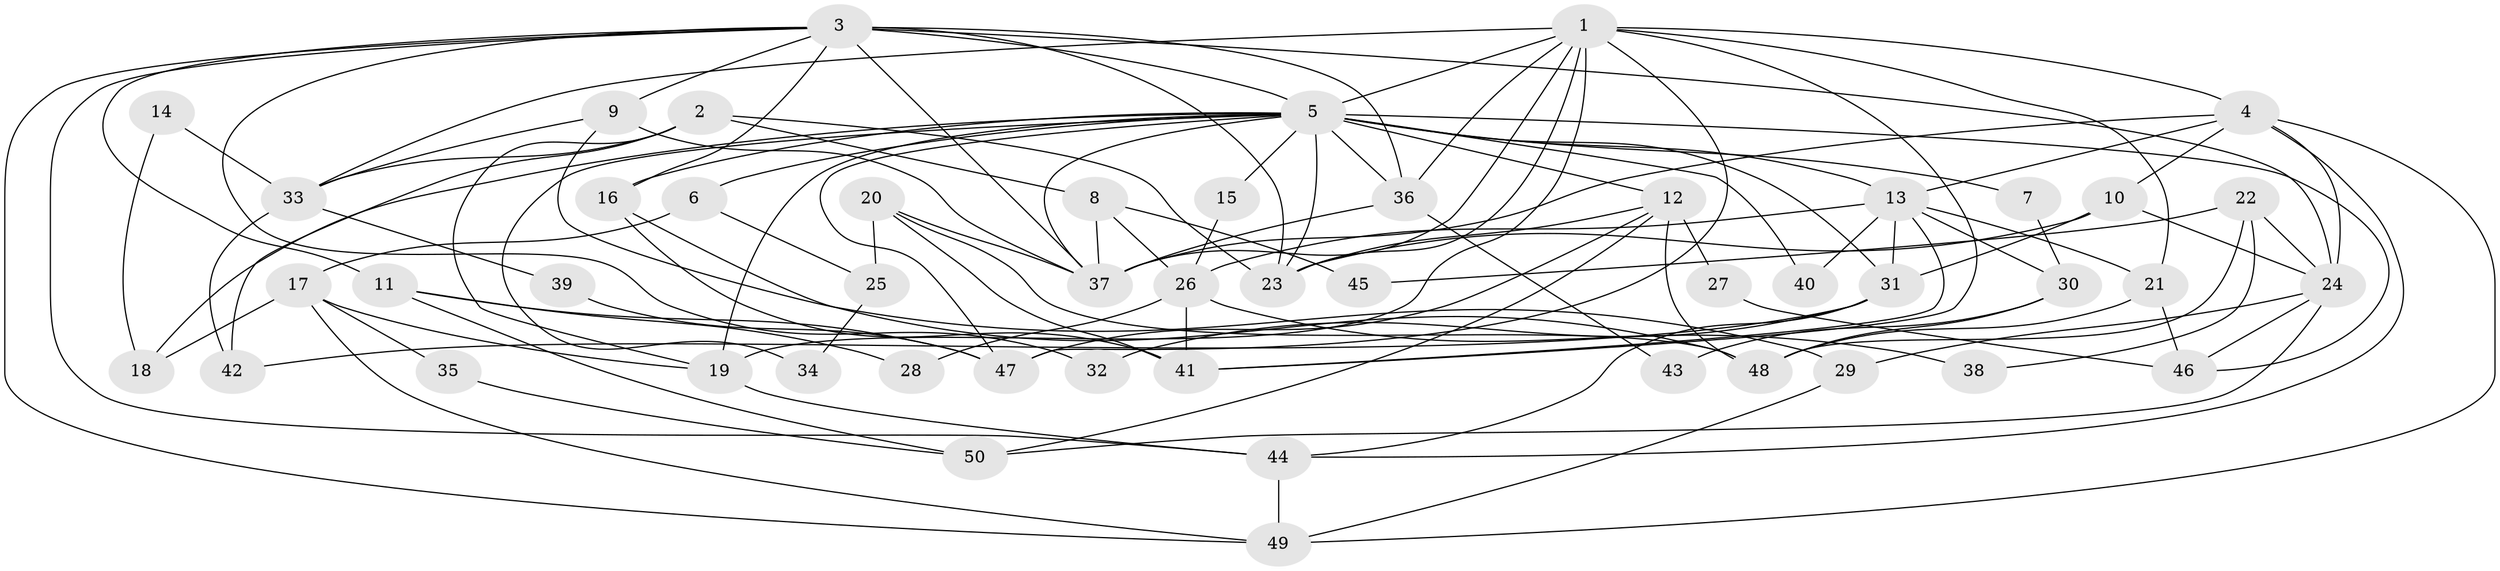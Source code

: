 // original degree distribution, {3: 0.2, 5: 0.15, 2: 0.1875, 4: 0.2875, 7: 0.075, 6: 0.1}
// Generated by graph-tools (version 1.1) at 2025/50/03/04/25 22:50:56]
// undirected, 50 vertices, 115 edges
graph export_dot {
  node [color=gray90,style=filled];
  1;
  2;
  3;
  4;
  5;
  6;
  7;
  8;
  9;
  10;
  11;
  12;
  13;
  14;
  15;
  16;
  17;
  18;
  19;
  20;
  21;
  22;
  23;
  24;
  25;
  26;
  27;
  28;
  29;
  30;
  31;
  32;
  33;
  34;
  35;
  36;
  37;
  38;
  39;
  40;
  41;
  42;
  43;
  44;
  45;
  46;
  47;
  48;
  49;
  50;
  1 -- 4 [weight=1.0];
  1 -- 5 [weight=1.0];
  1 -- 19 [weight=1.0];
  1 -- 21 [weight=1.0];
  1 -- 23 [weight=1.0];
  1 -- 33 [weight=1.0];
  1 -- 36 [weight=1.0];
  1 -- 37 [weight=1.0];
  1 -- 41 [weight=1.0];
  1 -- 47 [weight=1.0];
  2 -- 8 [weight=1.0];
  2 -- 19 [weight=1.0];
  2 -- 23 [weight=1.0];
  2 -- 33 [weight=1.0];
  2 -- 42 [weight=1.0];
  3 -- 5 [weight=2.0];
  3 -- 9 [weight=1.0];
  3 -- 11 [weight=1.0];
  3 -- 16 [weight=1.0];
  3 -- 23 [weight=1.0];
  3 -- 24 [weight=1.0];
  3 -- 32 [weight=1.0];
  3 -- 36 [weight=1.0];
  3 -- 37 [weight=1.0];
  3 -- 44 [weight=1.0];
  3 -- 49 [weight=1.0];
  4 -- 10 [weight=1.0];
  4 -- 13 [weight=1.0];
  4 -- 24 [weight=1.0];
  4 -- 37 [weight=1.0];
  4 -- 44 [weight=1.0];
  4 -- 49 [weight=1.0];
  5 -- 6 [weight=1.0];
  5 -- 7 [weight=1.0];
  5 -- 12 [weight=1.0];
  5 -- 13 [weight=1.0];
  5 -- 15 [weight=1.0];
  5 -- 16 [weight=1.0];
  5 -- 18 [weight=1.0];
  5 -- 19 [weight=1.0];
  5 -- 23 [weight=2.0];
  5 -- 31 [weight=1.0];
  5 -- 34 [weight=1.0];
  5 -- 36 [weight=2.0];
  5 -- 37 [weight=3.0];
  5 -- 40 [weight=1.0];
  5 -- 46 [weight=1.0];
  5 -- 47 [weight=1.0];
  6 -- 17 [weight=1.0];
  6 -- 25 [weight=1.0];
  7 -- 30 [weight=1.0];
  8 -- 26 [weight=1.0];
  8 -- 37 [weight=1.0];
  8 -- 45 [weight=1.0];
  9 -- 29 [weight=1.0];
  9 -- 33 [weight=1.0];
  9 -- 37 [weight=2.0];
  10 -- 23 [weight=2.0];
  10 -- 24 [weight=1.0];
  10 -- 31 [weight=1.0];
  11 -- 28 [weight=1.0];
  11 -- 47 [weight=1.0];
  11 -- 50 [weight=1.0];
  12 -- 23 [weight=1.0];
  12 -- 27 [weight=1.0];
  12 -- 47 [weight=2.0];
  12 -- 48 [weight=1.0];
  12 -- 50 [weight=1.0];
  13 -- 21 [weight=1.0];
  13 -- 26 [weight=1.0];
  13 -- 30 [weight=1.0];
  13 -- 31 [weight=1.0];
  13 -- 40 [weight=2.0];
  13 -- 41 [weight=1.0];
  14 -- 18 [weight=1.0];
  14 -- 33 [weight=1.0];
  15 -- 26 [weight=1.0];
  16 -- 41 [weight=1.0];
  16 -- 48 [weight=1.0];
  17 -- 18 [weight=1.0];
  17 -- 19 [weight=1.0];
  17 -- 35 [weight=1.0];
  17 -- 49 [weight=1.0];
  19 -- 44 [weight=1.0];
  20 -- 25 [weight=1.0];
  20 -- 37 [weight=1.0];
  20 -- 41 [weight=1.0];
  20 -- 48 [weight=1.0];
  21 -- 46 [weight=1.0];
  21 -- 48 [weight=1.0];
  22 -- 24 [weight=1.0];
  22 -- 38 [weight=1.0];
  22 -- 45 [weight=1.0];
  22 -- 48 [weight=1.0];
  24 -- 29 [weight=1.0];
  24 -- 46 [weight=1.0];
  24 -- 50 [weight=1.0];
  25 -- 34 [weight=1.0];
  26 -- 28 [weight=1.0];
  26 -- 38 [weight=1.0];
  26 -- 41 [weight=1.0];
  27 -- 46 [weight=1.0];
  29 -- 49 [weight=1.0];
  30 -- 43 [weight=1.0];
  30 -- 48 [weight=1.0];
  31 -- 32 [weight=1.0];
  31 -- 42 [weight=1.0];
  31 -- 44 [weight=1.0];
  33 -- 39 [weight=1.0];
  33 -- 42 [weight=1.0];
  35 -- 50 [weight=1.0];
  36 -- 37 [weight=1.0];
  36 -- 43 [weight=1.0];
  39 -- 47 [weight=1.0];
  44 -- 49 [weight=1.0];
}
